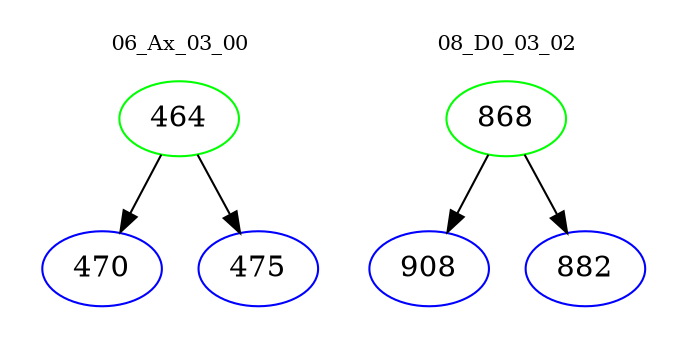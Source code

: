 digraph{
subgraph cluster_0 {
color = white
label = "06_Ax_03_00";
fontsize=10;
T0_464 [label="464", color="green"]
T0_464 -> T0_470 [color="black"]
T0_470 [label="470", color="blue"]
T0_464 -> T0_475 [color="black"]
T0_475 [label="475", color="blue"]
}
subgraph cluster_1 {
color = white
label = "08_D0_03_02";
fontsize=10;
T1_868 [label="868", color="green"]
T1_868 -> T1_908 [color="black"]
T1_908 [label="908", color="blue"]
T1_868 -> T1_882 [color="black"]
T1_882 [label="882", color="blue"]
}
}

